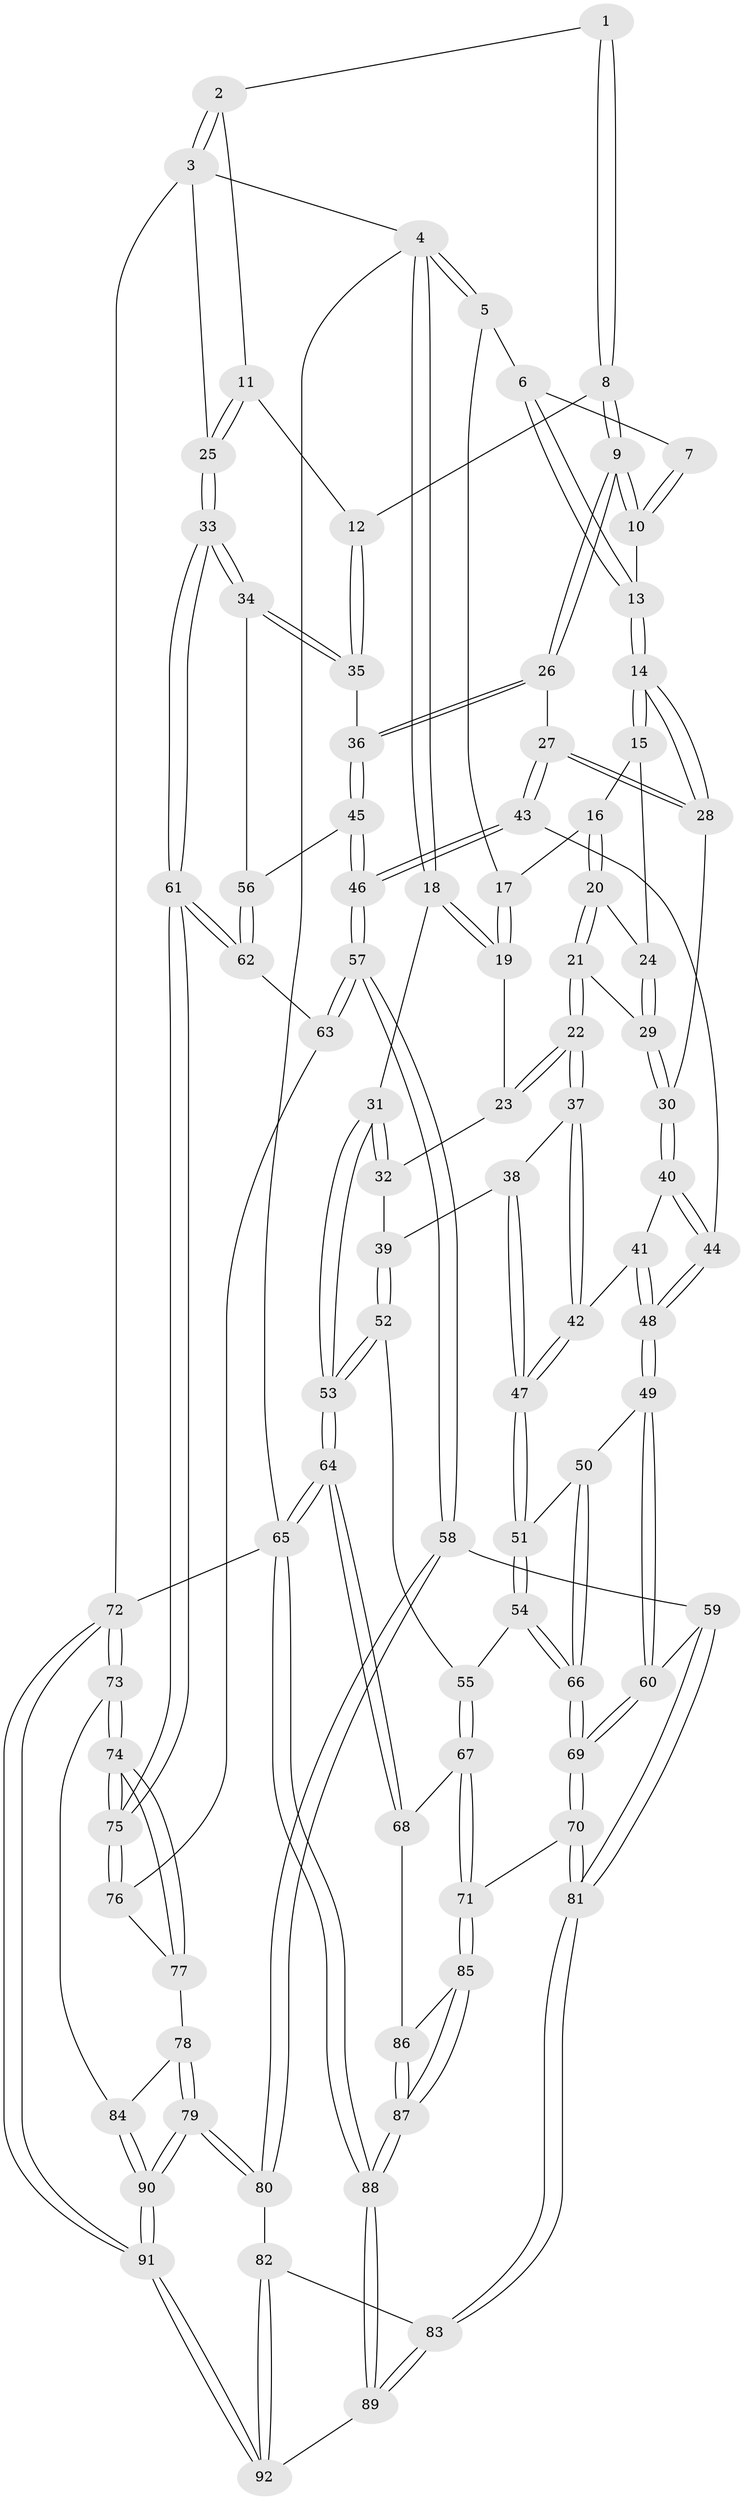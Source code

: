 // coarse degree distribution, {3: 0.21428571428571427, 4: 0.32142857142857145, 6: 0.08928571428571429, 2: 0.017857142857142856, 5: 0.35714285714285715}
// Generated by graph-tools (version 1.1) at 2025/24/03/03/25 07:24:35]
// undirected, 92 vertices, 227 edges
graph export_dot {
graph [start="1"]
  node [color=gray90,style=filled];
  1 [pos="+0.8251783486265195+0"];
  2 [pos="+0.8727742882530544+0"];
  3 [pos="+1+0"];
  4 [pos="+0+0"];
  5 [pos="+0.4038788594525112+0"];
  6 [pos="+0.4800801052795663+0"];
  7 [pos="+0.7991968847679108+0"];
  8 [pos="+0.7899123334176705+0.15551546788591392"];
  9 [pos="+0.7705874064309373+0.16182242064998337"];
  10 [pos="+0.6733322483652662+0.10054854884577082"];
  11 [pos="+0.8944588544464812+0.11601217437877526"];
  12 [pos="+0.8378077115599044+0.16235266218018216"];
  13 [pos="+0.6511634169120081+0.10252444750939008"];
  14 [pos="+0.604901724519244+0.12814818675855197"];
  15 [pos="+0.5232379763795765+0.06730219676240679"];
  16 [pos="+0.42432987473971756+0"];
  17 [pos="+0.3992173489825776+0"];
  18 [pos="+0+0"];
  19 [pos="+0.22002702394063142+0.11553452880872098"];
  20 [pos="+0.41882144397728227+0.036686072428616406"];
  21 [pos="+0.3860043980248046+0.17866916799299673"];
  22 [pos="+0.322076251551221+0.21450390132771655"];
  23 [pos="+0.21913127430441712+0.12336323233076685"];
  24 [pos="+0.4930452214696558+0.16184849532072754"];
  25 [pos="+1+0.08854351166904471"];
  26 [pos="+0.7118380557175235+0.28472439702035157"];
  27 [pos="+0.6848460124287709+0.2868272224036735"];
  28 [pos="+0.550196763137738+0.2509553521898911"];
  29 [pos="+0.4992926610410811+0.2131483788002627"];
  30 [pos="+0.5472063649596839+0.252157377252517"];
  31 [pos="+0+0.11841301694576616"];
  32 [pos="+0.14689224335444187+0.1751919508893236"];
  33 [pos="+1+0.3390550472425428"];
  34 [pos="+1+0.3470758783212137"];
  35 [pos="+0.8624245018987603+0.1952834866604474"];
  36 [pos="+0.7902514472051344+0.37767174314733754"];
  37 [pos="+0.3207787093618032+0.25220291048057475"];
  38 [pos="+0.16391631567369275+0.32555159104471226"];
  39 [pos="+0.15309577229095991+0.326293043519282"];
  40 [pos="+0.527083401376345+0.28904925976177315"];
  41 [pos="+0.36207475778241754+0.33077706341943813"];
  42 [pos="+0.35985327151350943+0.3301283009635093"];
  43 [pos="+0.6191569725623565+0.42792764878097117"];
  44 [pos="+0.5363187926515183+0.40834682375859305"];
  45 [pos="+0.8131066762273089+0.41330089247299967"];
  46 [pos="+0.746337813203658+0.5418548145338845"];
  47 [pos="+0.3048505826362691+0.39298118467418564"];
  48 [pos="+0.4698518627518103+0.48404006288245244"];
  49 [pos="+0.46666396055146103+0.4954543140817761"];
  50 [pos="+0.4567453222762013+0.4946800634577597"];
  51 [pos="+0.291969095589992+0.4497058016240135"];
  52 [pos="+0.09822839127691199+0.3837232567369767"];
  53 [pos="+0+0.3623319011397424"];
  54 [pos="+0.23953049016870118+0.5050521323233534"];
  55 [pos="+0.1697523667853729+0.49247088631982483"];
  56 [pos="+0.9988404179017274+0.3593720989299667"];
  57 [pos="+0.7446251610637153+0.566653470902416"];
  58 [pos="+0.6832827596416766+0.6621246476974253"];
  59 [pos="+0.667832067422983+0.6627081135968097"];
  60 [pos="+0.4781180872883364+0.5389658428243747"];
  61 [pos="+1+0.4559649123706529"];
  62 [pos="+0.9100615921071277+0.5871081616730125"];
  63 [pos="+0.9001618249732437+0.5956775663254956"];
  64 [pos="+0+0.6735469405702381"];
  65 [pos="+0+1"];
  66 [pos="+0.2700477662258351+0.5543451226190647"];
  67 [pos="+0.06039223279108419+0.6524402627048604"];
  68 [pos="+0+0.6802560861540761"];
  69 [pos="+0.3202895960396616+0.7023379667783884"];
  70 [pos="+0.3159581091129989+0.7253074201597018"];
  71 [pos="+0.2692750266530773+0.7507413336489901"];
  72 [pos="+1+1"];
  73 [pos="+1+0.8534972534732119"];
  74 [pos="+1+0.8360905418360445"];
  75 [pos="+1+0.6943419284303"];
  76 [pos="+0.9470972064435492+0.6520013281031031"];
  77 [pos="+0.901076895043682+0.7589221615515518"];
  78 [pos="+0.8516784887456083+0.7840522440799221"];
  79 [pos="+0.7674813498503813+0.7829958238193563"];
  80 [pos="+0.7409707533448536+0.7628986044474102"];
  81 [pos="+0.4604304820506146+0.7997622884500178"];
  82 [pos="+0.6872936738579877+0.8323292615425303"];
  83 [pos="+0.5040238134708228+1"];
  84 [pos="+0.936998684810683+0.8759193534521772"];
  85 [pos="+0.2165563651108424+0.8699725495362638"];
  86 [pos="+0+0.7211822091186662"];
  87 [pos="+0.1852477282236826+0.9808516901993563"];
  88 [pos="+0.16203392835079117+1"];
  89 [pos="+0.49543487428936234+1"];
  90 [pos="+0.8244707871892683+1"];
  91 [pos="+0.8209858003571656+1"];
  92 [pos="+0.6844440370302386+1"];
  1 -- 2;
  1 -- 8;
  1 -- 8;
  2 -- 3;
  2 -- 3;
  2 -- 11;
  3 -- 4;
  3 -- 25;
  3 -- 72;
  4 -- 5;
  4 -- 5;
  4 -- 18;
  4 -- 18;
  4 -- 65;
  5 -- 6;
  5 -- 17;
  6 -- 7;
  6 -- 13;
  6 -- 13;
  7 -- 10;
  7 -- 10;
  8 -- 9;
  8 -- 9;
  8 -- 12;
  9 -- 10;
  9 -- 10;
  9 -- 26;
  9 -- 26;
  10 -- 13;
  11 -- 12;
  11 -- 25;
  11 -- 25;
  12 -- 35;
  12 -- 35;
  13 -- 14;
  13 -- 14;
  14 -- 15;
  14 -- 15;
  14 -- 28;
  14 -- 28;
  15 -- 16;
  15 -- 24;
  16 -- 17;
  16 -- 20;
  16 -- 20;
  17 -- 19;
  17 -- 19;
  18 -- 19;
  18 -- 19;
  18 -- 31;
  19 -- 23;
  20 -- 21;
  20 -- 21;
  20 -- 24;
  21 -- 22;
  21 -- 22;
  21 -- 29;
  22 -- 23;
  22 -- 23;
  22 -- 37;
  22 -- 37;
  23 -- 32;
  24 -- 29;
  24 -- 29;
  25 -- 33;
  25 -- 33;
  26 -- 27;
  26 -- 36;
  26 -- 36;
  27 -- 28;
  27 -- 28;
  27 -- 43;
  27 -- 43;
  28 -- 30;
  29 -- 30;
  29 -- 30;
  30 -- 40;
  30 -- 40;
  31 -- 32;
  31 -- 32;
  31 -- 53;
  31 -- 53;
  32 -- 39;
  33 -- 34;
  33 -- 34;
  33 -- 61;
  33 -- 61;
  34 -- 35;
  34 -- 35;
  34 -- 56;
  35 -- 36;
  36 -- 45;
  36 -- 45;
  37 -- 38;
  37 -- 42;
  37 -- 42;
  38 -- 39;
  38 -- 47;
  38 -- 47;
  39 -- 52;
  39 -- 52;
  40 -- 41;
  40 -- 44;
  40 -- 44;
  41 -- 42;
  41 -- 48;
  41 -- 48;
  42 -- 47;
  42 -- 47;
  43 -- 44;
  43 -- 46;
  43 -- 46;
  44 -- 48;
  44 -- 48;
  45 -- 46;
  45 -- 46;
  45 -- 56;
  46 -- 57;
  46 -- 57;
  47 -- 51;
  47 -- 51;
  48 -- 49;
  48 -- 49;
  49 -- 50;
  49 -- 60;
  49 -- 60;
  50 -- 51;
  50 -- 66;
  50 -- 66;
  51 -- 54;
  51 -- 54;
  52 -- 53;
  52 -- 53;
  52 -- 55;
  53 -- 64;
  53 -- 64;
  54 -- 55;
  54 -- 66;
  54 -- 66;
  55 -- 67;
  55 -- 67;
  56 -- 62;
  56 -- 62;
  57 -- 58;
  57 -- 58;
  57 -- 63;
  57 -- 63;
  58 -- 59;
  58 -- 80;
  58 -- 80;
  59 -- 60;
  59 -- 81;
  59 -- 81;
  60 -- 69;
  60 -- 69;
  61 -- 62;
  61 -- 62;
  61 -- 75;
  61 -- 75;
  62 -- 63;
  63 -- 76;
  64 -- 65;
  64 -- 65;
  64 -- 68;
  64 -- 68;
  65 -- 88;
  65 -- 88;
  65 -- 72;
  66 -- 69;
  66 -- 69;
  67 -- 68;
  67 -- 71;
  67 -- 71;
  68 -- 86;
  69 -- 70;
  69 -- 70;
  70 -- 71;
  70 -- 81;
  70 -- 81;
  71 -- 85;
  71 -- 85;
  72 -- 73;
  72 -- 73;
  72 -- 91;
  72 -- 91;
  73 -- 74;
  73 -- 74;
  73 -- 84;
  74 -- 75;
  74 -- 75;
  74 -- 77;
  74 -- 77;
  75 -- 76;
  75 -- 76;
  76 -- 77;
  77 -- 78;
  78 -- 79;
  78 -- 79;
  78 -- 84;
  79 -- 80;
  79 -- 80;
  79 -- 90;
  79 -- 90;
  80 -- 82;
  81 -- 83;
  81 -- 83;
  82 -- 83;
  82 -- 92;
  82 -- 92;
  83 -- 89;
  83 -- 89;
  84 -- 90;
  84 -- 90;
  85 -- 86;
  85 -- 87;
  85 -- 87;
  86 -- 87;
  86 -- 87;
  87 -- 88;
  87 -- 88;
  88 -- 89;
  88 -- 89;
  89 -- 92;
  90 -- 91;
  90 -- 91;
  91 -- 92;
  91 -- 92;
}
